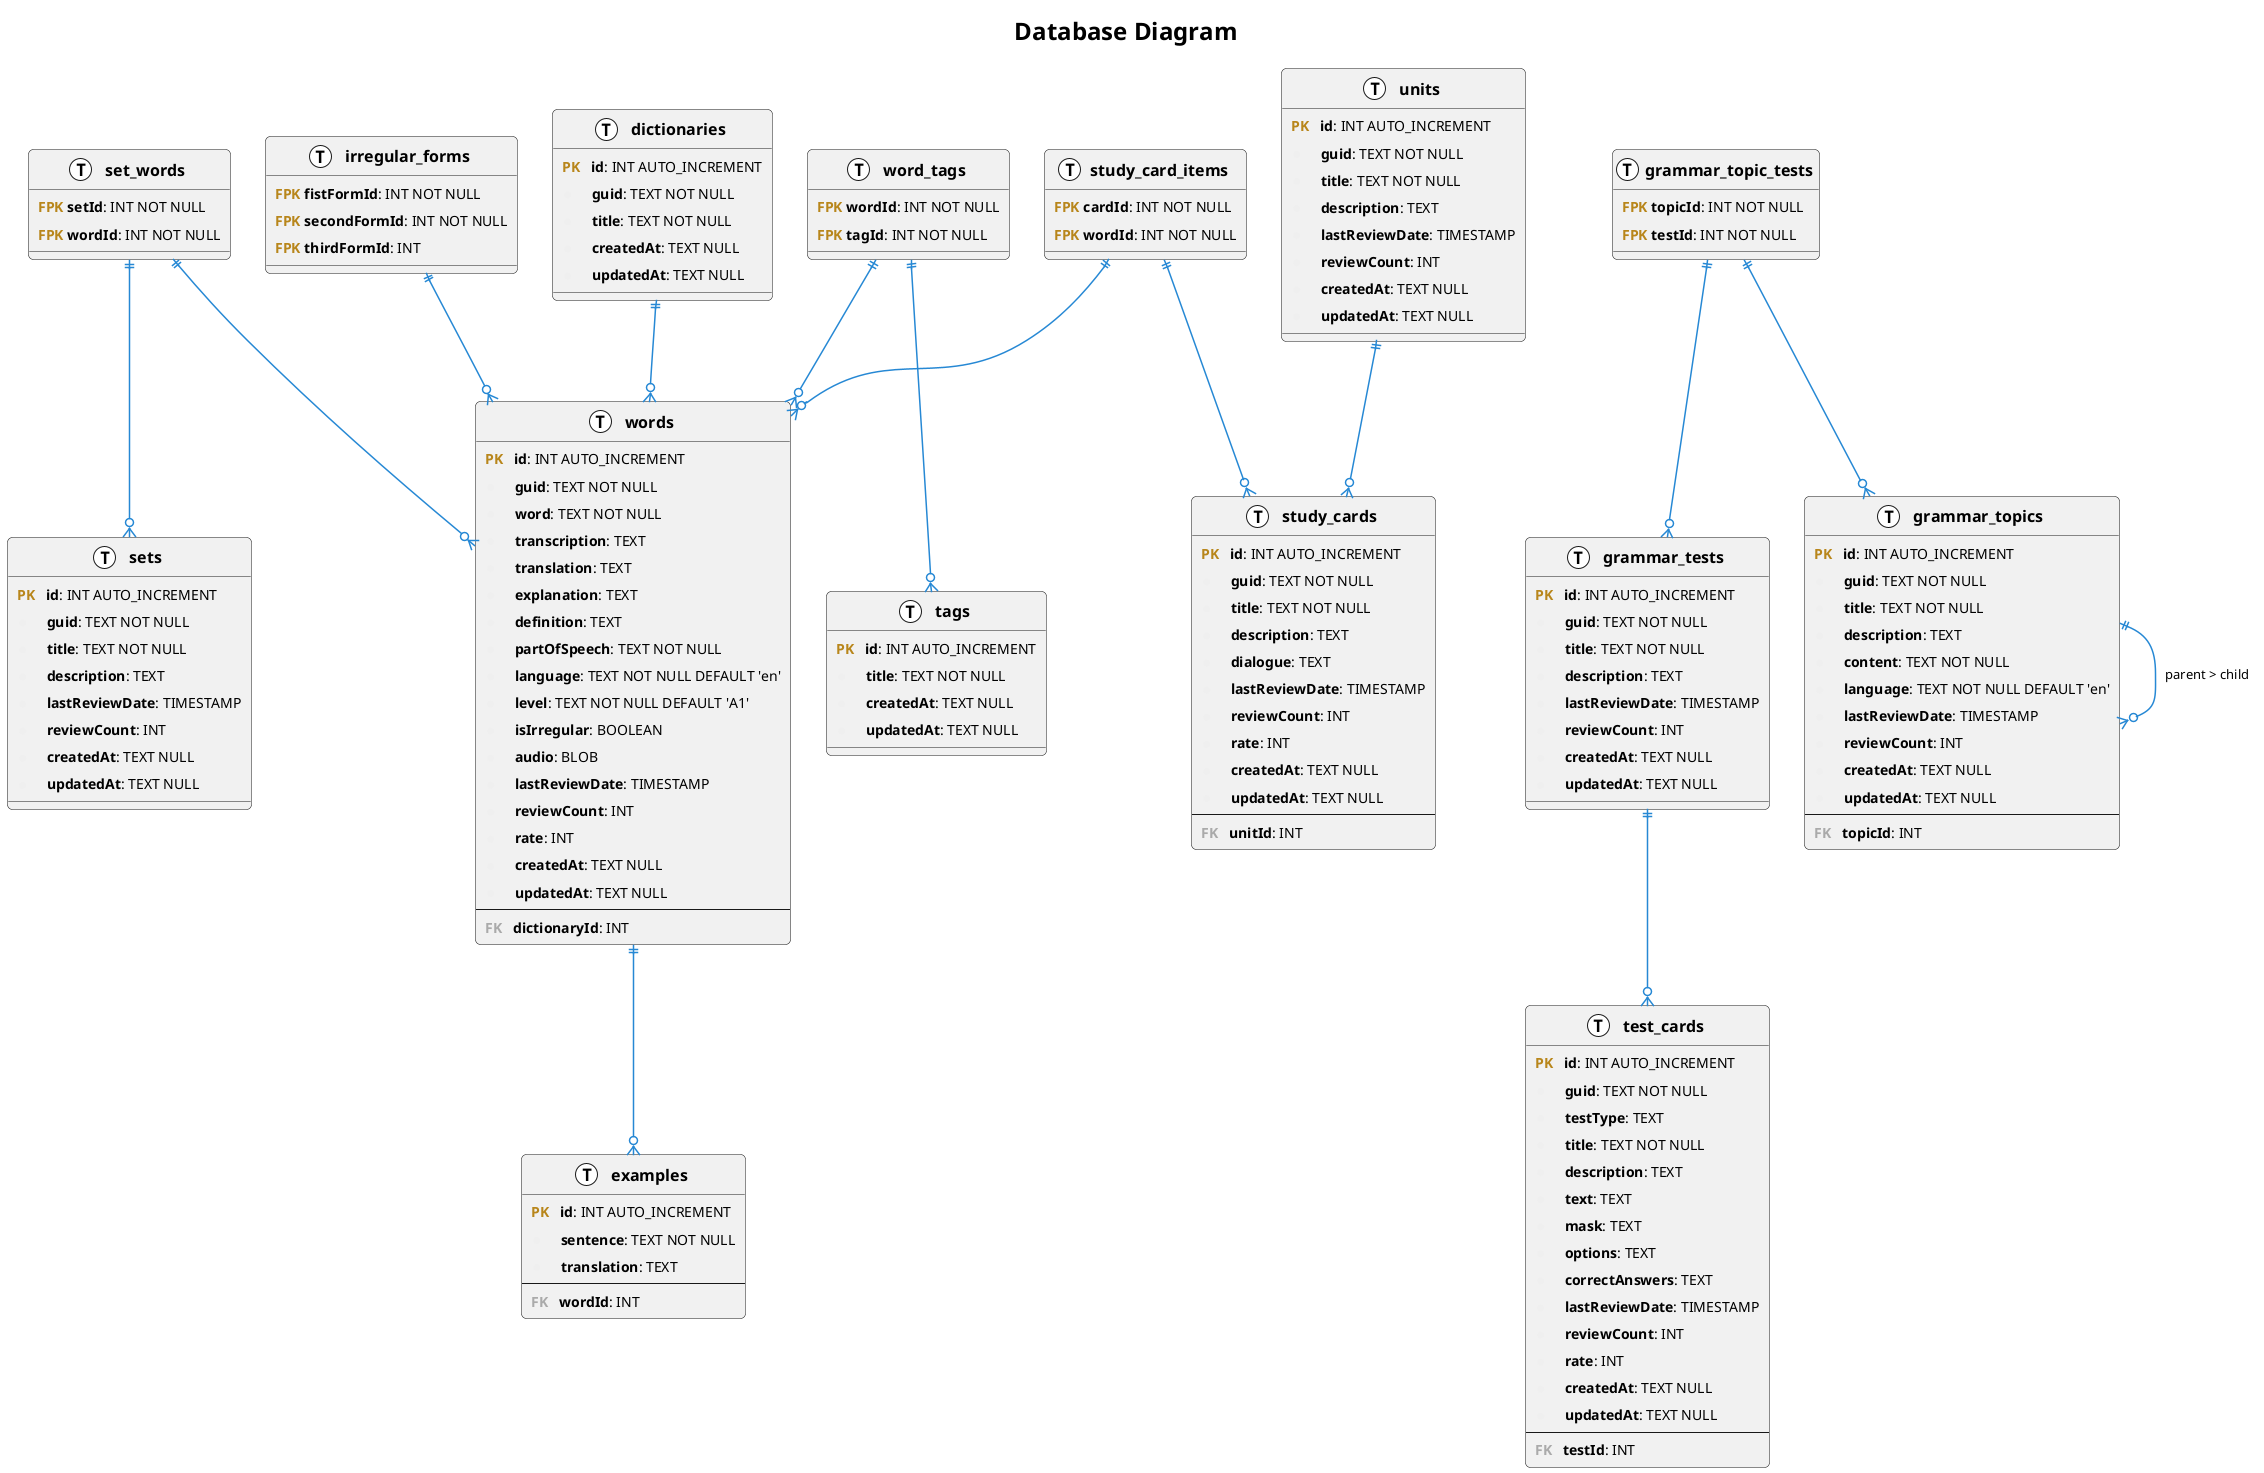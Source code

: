 @startuml Database Diagram

<style>
title {
  HorizontalAlignment right
  FontSize 24
'   FontColor blue
}

header {
  HorizontalAlignment center
  FontSize 16
'   FontColor purple
  FontStyle bold
}

' footer {
'   HorizontalAlignment left
'   FontSize 28
'   FontColor red
' }

legend {
  FontSize 30
  BackGroundColor yellow
  Margin 30
  Padding 50
}

caption {
  FontSize 32
}
</style>

' Определение стилей для элементов базы данных с одинаковыми отступами
!define PK(x)     <b><color:#b8861b>PK</color>   x</b>
!define FK(x)     <b><color:#aaaaaa>FK</color>   x</b>
!define FPK(x)    <b><color:#b8861b>FPK</color> x</b>
!define column(x) <b><color:#efefef><&media-record></color>     x</b>
!define table(x)  entity x << (T, white) >>

' Настройка стилей для всей диаграммы
skinparam {
    PackageStyle rectangle
    ArrowColor #2688d4
    ArrowThickness 1.5
    EntityBorderThickness 1.5
    EntityBorderColor #2688d4
    EntityBackgroundColor white
    EntityFontColor black
    EntityFontSize 14
    padding 4
    roundCorner 10
    defaultTextAlignment left
    shadowing false
}

' header some header

' footer some footer

title Database Diagram

' caption This is caption

' legend
' The legend
' end legend

' Определение таблиц базы данных
table(dictionaries) {
    PK(id): INT AUTO_INCREMENT
    column(guid): TEXT NOT NULL
    column(title): TEXT NOT NULL
    column(createdAt): TEXT NULL
    column(updatedAt): TEXT NULL
}

table(words) {
    PK(id): INT AUTO_INCREMENT
    column(guid): TEXT NOT NULL
    column(word): TEXT NOT NULL
    column(transcription): TEXT
    column(translation): TEXT
    column(explanation): TEXT
    column(definition): TEXT
    column(partOfSpeech): TEXT NOT NULL
    column(language): TEXT NOT NULL DEFAULT 'en'
    column(level): TEXT NOT NULL DEFAULT 'A1'
    column(isIrregular): BOOLEAN
    column(audio): BLOB
    column(lastReviewDate): TIMESTAMP
    column(reviewCount): INT
    column(rate): INT
    column(createdAt): TEXT NULL
    column(updatedAt): TEXT NULL
    --
    FK(dictionaryId): INT
}

table(sets) {
    PK(id): INT AUTO_INCREMENT
    column(guid): TEXT NOT NULL
    column(title): TEXT NOT NULL
    column(description): TEXT
    column(lastReviewDate): TIMESTAMP
    column(reviewCount): INT
    column(createdAt): TEXT NULL
    column(updatedAt): TEXT NULL    
}

table(set_words) {
  FPK(setId): INT NOT NULL
  FPK(wordId): INT NOT NULL
}

table(tags) {
  PK(id): INT AUTO_INCREMENT
  column(title): TEXT NOT NULL
  column(createdAt): TEXT NULL
  column(updatedAt): TEXT NULL
}

table(word_tags) {
  FPK(wordId): INT NOT NULL
  FPK(tagId): INT NOT NULL
}

table(irregular_forms) {
  FPK(fistFormId): INT NOT NULL
  FPK(secondFormId): INT NOT NULL
  FPK(thirdFormId): INT
}

table(examples) {
  PK(id): INT AUTO_INCREMENT
  column(sentence): TEXT NOT NULL
  column(translation): TEXT
  --
  FK(wordId): INT
}

table(study_cards) {
  PK(id): INT AUTO_INCREMENT
  column(guid): TEXT NOT NULL
  column(title): TEXT NOT NULL
  column(description): TEXT
  column(dialogue): TEXT
  column(lastReviewDate): TIMESTAMP
  column(reviewCount): INT
  column(rate): INT
  column(createdAt): TEXT NULL
  column(updatedAt): TEXT NULL
  --
  FK(unitId): INT
}

table(study_card_items) {
  FPK(cardId): INT NOT NULL
  FPK(wordId): INT NOT NULL
}

table(test_cards) {
  PK(id): INT AUTO_INCREMENT
  column(guid): TEXT NOT NULL
  column(testType): TEXT
  column(title): TEXT NOT NULL
  column(description): TEXT
  column(text): TEXT
  column(mask): TEXT
  column(options): TEXT
  column(correctAnswers): TEXT
  column(lastReviewDate): TIMESTAMP
  column(reviewCount): INT
  column(rate): INT
  column(createdAt): TEXT NULL
  column(updatedAt): TEXT NULL
  --
  FK(testId): INT
}

table(units) {
    PK(id): INT AUTO_INCREMENT
    column(guid): TEXT NOT NULL
    column(title): TEXT NOT NULL
    column(description): TEXT
    column(lastReviewDate): TIMESTAMP
    column(reviewCount): INT
    column(createdAt): TEXT NULL
    column(updatedAt): TEXT NULL
}

table(grammar_tests) {
    PK(id): INT AUTO_INCREMENT
    column(guid): TEXT NOT NULL
    column(title): TEXT NOT NULL
    column(description): TEXT
    column(lastReviewDate): TIMESTAMP
    column(reviewCount): INT
    column(createdAt): TEXT NULL
    column(updatedAt): TEXT NULL
}

table(grammar_topics) {
    PK(id): INT AUTO_INCREMENT
    column(guid): TEXT NOT NULL
    column(title): TEXT NOT NULL
    column(description): TEXT
    column(content): TEXT NOT NULL
    column(language): TEXT NOT NULL DEFAULT 'en'
    column(lastReviewDate): TIMESTAMP
    column(reviewCount): INT
    column(createdAt): TEXT NULL
    column(updatedAt): TEXT NULL
    --
    FK(topicId): INT
}

table(grammar_topic_tests) {
    FPK(topicId): INT NOT NULL
    FPK(testId): INT NOT NULL
}

' Определение связей между таблицами
dictionaries ||--o{ words

units ||--o{ study_cards

words ||--o{ examples
word_tags ||--o{ tags
word_tags ||--o{ words

study_card_items ||--o{ study_cards
study_card_items ||--o{ words

irregular_forms ||--o{ words

set_words ||--o{ words
set_words ||--o{ sets

grammar_tests ||--o{ test_cards
grammar_topic_tests ||--o{ grammar_tests
grammar_topic_tests ||--o{ grammar_topics
grammar_topics ||--o{ grammar_topics : parent > child

@enduml